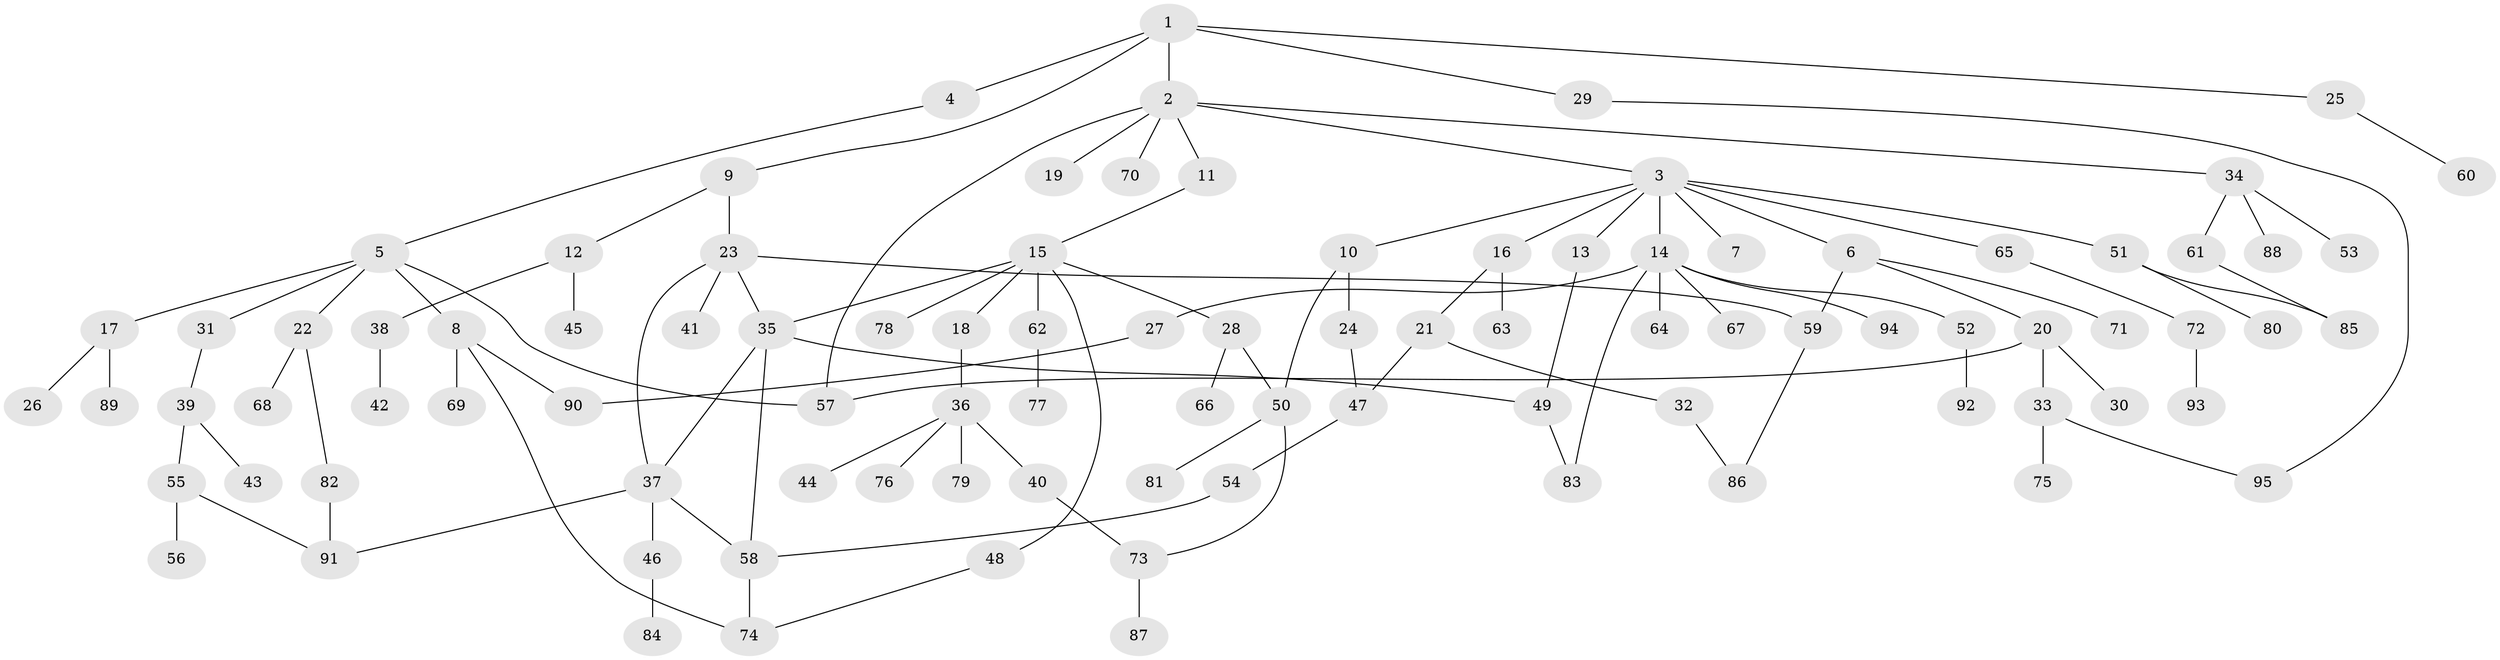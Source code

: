 // coarse degree distribution, {1: 0.5087719298245614, 4: 0.05263157894736842, 2: 0.21052631578947367, 5: 0.10526315789473684, 6: 0.07017543859649122, 3: 0.03508771929824561, 11: 0.017543859649122806}
// Generated by graph-tools (version 1.1) at 2025/44/03/04/25 21:44:44]
// undirected, 95 vertices, 114 edges
graph export_dot {
graph [start="1"]
  node [color=gray90,style=filled];
  1;
  2;
  3;
  4;
  5;
  6;
  7;
  8;
  9;
  10;
  11;
  12;
  13;
  14;
  15;
  16;
  17;
  18;
  19;
  20;
  21;
  22;
  23;
  24;
  25;
  26;
  27;
  28;
  29;
  30;
  31;
  32;
  33;
  34;
  35;
  36;
  37;
  38;
  39;
  40;
  41;
  42;
  43;
  44;
  45;
  46;
  47;
  48;
  49;
  50;
  51;
  52;
  53;
  54;
  55;
  56;
  57;
  58;
  59;
  60;
  61;
  62;
  63;
  64;
  65;
  66;
  67;
  68;
  69;
  70;
  71;
  72;
  73;
  74;
  75;
  76;
  77;
  78;
  79;
  80;
  81;
  82;
  83;
  84;
  85;
  86;
  87;
  88;
  89;
  90;
  91;
  92;
  93;
  94;
  95;
  1 -- 2;
  1 -- 4;
  1 -- 9;
  1 -- 25;
  1 -- 29;
  2 -- 3;
  2 -- 11;
  2 -- 19;
  2 -- 34;
  2 -- 70;
  2 -- 57;
  3 -- 6;
  3 -- 7;
  3 -- 10;
  3 -- 13;
  3 -- 14;
  3 -- 16;
  3 -- 51;
  3 -- 65;
  4 -- 5;
  5 -- 8;
  5 -- 17;
  5 -- 22;
  5 -- 31;
  5 -- 57;
  6 -- 20;
  6 -- 71;
  6 -- 59;
  8 -- 69;
  8 -- 74;
  8 -- 90;
  9 -- 12;
  9 -- 23;
  10 -- 24;
  10 -- 50;
  11 -- 15;
  12 -- 38;
  12 -- 45;
  13 -- 49;
  14 -- 27;
  14 -- 52;
  14 -- 64;
  14 -- 67;
  14 -- 83;
  14 -- 94;
  15 -- 18;
  15 -- 28;
  15 -- 48;
  15 -- 62;
  15 -- 78;
  15 -- 35;
  16 -- 21;
  16 -- 63;
  17 -- 26;
  17 -- 89;
  18 -- 36;
  20 -- 30;
  20 -- 33;
  20 -- 57;
  21 -- 32;
  21 -- 47;
  22 -- 68;
  22 -- 82;
  23 -- 35;
  23 -- 41;
  23 -- 59;
  23 -- 37;
  24 -- 47;
  25 -- 60;
  27 -- 90;
  28 -- 66;
  28 -- 50;
  29 -- 95;
  31 -- 39;
  32 -- 86;
  33 -- 75;
  33 -- 95;
  34 -- 53;
  34 -- 61;
  34 -- 88;
  35 -- 37;
  35 -- 58;
  35 -- 49;
  36 -- 40;
  36 -- 44;
  36 -- 76;
  36 -- 79;
  37 -- 46;
  37 -- 58;
  37 -- 91;
  38 -- 42;
  39 -- 43;
  39 -- 55;
  40 -- 73;
  46 -- 84;
  47 -- 54;
  48 -- 74;
  49 -- 83;
  50 -- 81;
  50 -- 73;
  51 -- 80;
  51 -- 85;
  52 -- 92;
  54 -- 58;
  55 -- 56;
  55 -- 91;
  58 -- 74;
  59 -- 86;
  61 -- 85;
  62 -- 77;
  65 -- 72;
  72 -- 93;
  73 -- 87;
  82 -- 91;
}
